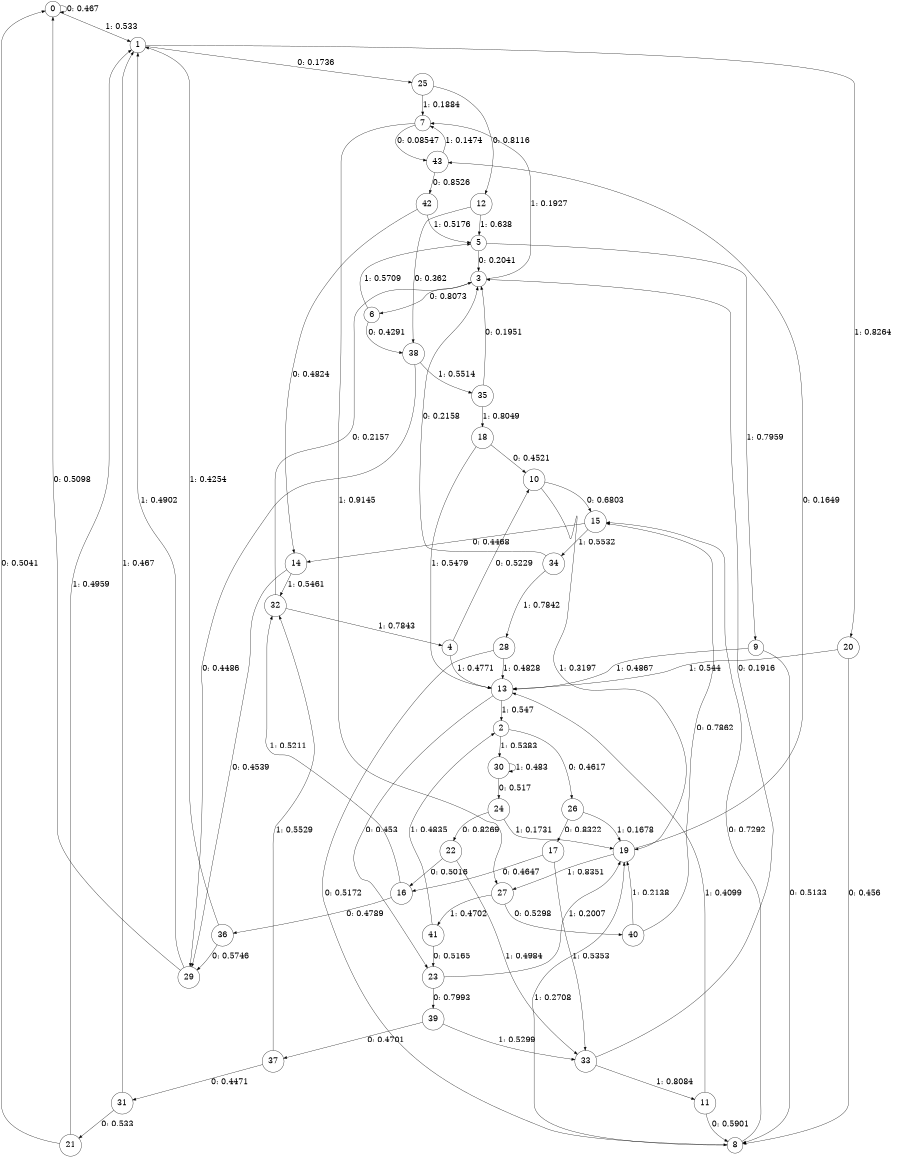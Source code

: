 digraph "ch32concat_phase3_L9" {
size = "6,8.5";
ratio = "fill";
node [shape = circle];
node [fontsize = 24];
edge [fontsize = 24];
0 -> 0 [label = "0: 0.467    "];
0 -> 1 [label = "1: 0.533    "];
1 -> 25 [label = "0: 0.1736   "];
1 -> 20 [label = "1: 0.8264   "];
2 -> 26 [label = "0: 0.4617   "];
2 -> 30 [label = "1: 0.5383   "];
3 -> 6 [label = "0: 0.8073   "];
3 -> 7 [label = "1: 0.1927   "];
4 -> 10 [label = "0: 0.5229   "];
4 -> 13 [label = "1: 0.4771   "];
5 -> 3 [label = "0: 0.2041   "];
5 -> 9 [label = "1: 0.7959   "];
6 -> 38 [label = "0: 0.4291   "];
6 -> 5 [label = "1: 0.5709   "];
7 -> 43 [label = "0: 0.08547  "];
7 -> 27 [label = "1: 0.9145   "];
8 -> 15 [label = "0: 0.7292   "];
8 -> 19 [label = "1: 0.2708   "];
9 -> 8 [label = "0: 0.5133   "];
9 -> 13 [label = "1: 0.4867   "];
10 -> 15 [label = "0: 0.6803   "];
10 -> 19 [label = "1: 0.3197   "];
11 -> 8 [label = "0: 0.5901   "];
11 -> 13 [label = "1: 0.4099   "];
12 -> 38 [label = "0: 0.362    "];
12 -> 5 [label = "1: 0.638    "];
13 -> 23 [label = "0: 0.453    "];
13 -> 2 [label = "1: 0.547    "];
14 -> 29 [label = "0: 0.4539   "];
14 -> 32 [label = "1: 0.5461   "];
15 -> 14 [label = "0: 0.4468   "];
15 -> 34 [label = "1: 0.5532   "];
16 -> 36 [label = "0: 0.4789   "];
16 -> 32 [label = "1: 0.5211   "];
17 -> 16 [label = "0: 0.4647   "];
17 -> 33 [label = "1: 0.5353   "];
18 -> 10 [label = "0: 0.4521   "];
18 -> 13 [label = "1: 0.5479   "];
19 -> 43 [label = "0: 0.1649   "];
19 -> 27 [label = "1: 0.8351   "];
20 -> 8 [label = "0: 0.456    "];
20 -> 13 [label = "1: 0.544    "];
21 -> 0 [label = "0: 0.5041   "];
21 -> 1 [label = "1: 0.4959   "];
22 -> 16 [label = "0: 0.5016   "];
22 -> 33 [label = "1: 0.4984   "];
23 -> 39 [label = "0: 0.7993   "];
23 -> 19 [label = "1: 0.2007   "];
24 -> 22 [label = "0: 0.8269   "];
24 -> 19 [label = "1: 0.1731   "];
25 -> 12 [label = "0: 0.8116   "];
25 -> 7 [label = "1: 0.1884   "];
26 -> 17 [label = "0: 0.8322   "];
26 -> 19 [label = "1: 0.1678   "];
27 -> 40 [label = "0: 0.5298   "];
27 -> 41 [label = "1: 0.4702   "];
28 -> 8 [label = "0: 0.5172   "];
28 -> 13 [label = "1: 0.4828   "];
29 -> 0 [label = "0: 0.5098   "];
29 -> 1 [label = "1: 0.4902   "];
30 -> 24 [label = "0: 0.517    "];
30 -> 30 [label = "1: 0.483    "];
31 -> 21 [label = "0: 0.533    "];
31 -> 1 [label = "1: 0.467    "];
32 -> 3 [label = "0: 0.2157   "];
32 -> 4 [label = "1: 0.7843   "];
33 -> 3 [label = "0: 0.1916   "];
33 -> 11 [label = "1: 0.8084   "];
34 -> 3 [label = "0: 0.2158   "];
34 -> 28 [label = "1: 0.7842   "];
35 -> 3 [label = "0: 0.1951   "];
35 -> 18 [label = "1: 0.8049   "];
36 -> 29 [label = "0: 0.5746   "];
36 -> 1 [label = "1: 0.4254   "];
37 -> 31 [label = "0: 0.4471   "];
37 -> 32 [label = "1: 0.5529   "];
38 -> 29 [label = "0: 0.4486   "];
38 -> 35 [label = "1: 0.5514   "];
39 -> 37 [label = "0: 0.4701   "];
39 -> 33 [label = "1: 0.5299   "];
40 -> 15 [label = "0: 0.7862   "];
40 -> 19 [label = "1: 0.2138   "];
41 -> 23 [label = "0: 0.5165   "];
41 -> 2 [label = "1: 0.4835   "];
42 -> 14 [label = "0: 0.4824   "];
42 -> 5 [label = "1: 0.5176   "];
43 -> 42 [label = "0: 0.8526   "];
43 -> 7 [label = "1: 0.1474   "];
}